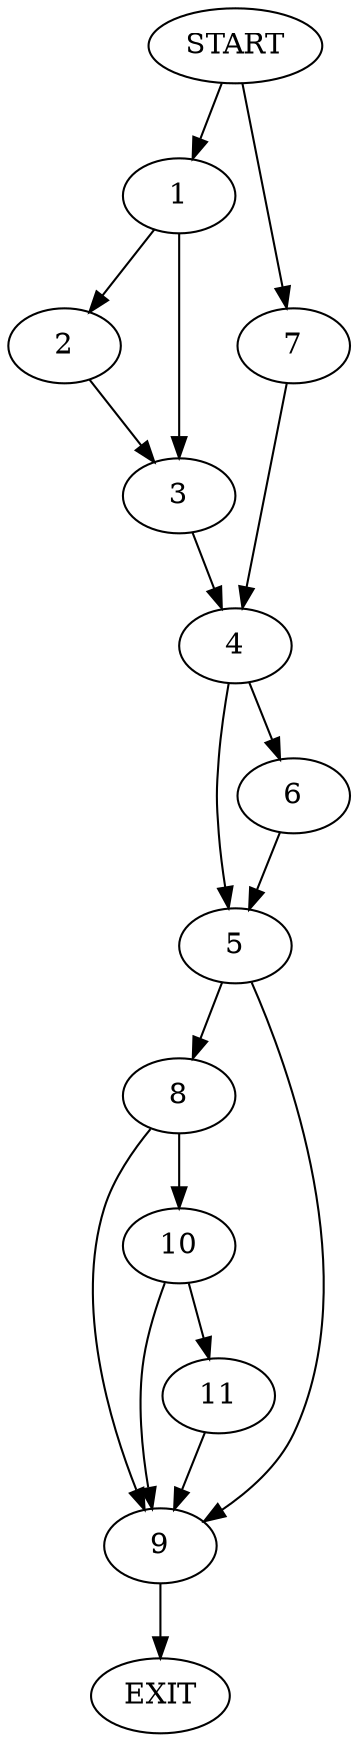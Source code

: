 digraph {
0 [label="START"]
12 [label="EXIT"]
0 -> 1
1 -> 2
1 -> 3
3 -> 4
2 -> 3
4 -> 5
4 -> 6
0 -> 7
7 -> 4
5 -> 8
5 -> 9
6 -> 5
9 -> 12
8 -> 10
8 -> 9
10 -> 9
10 -> 11
11 -> 9
}
